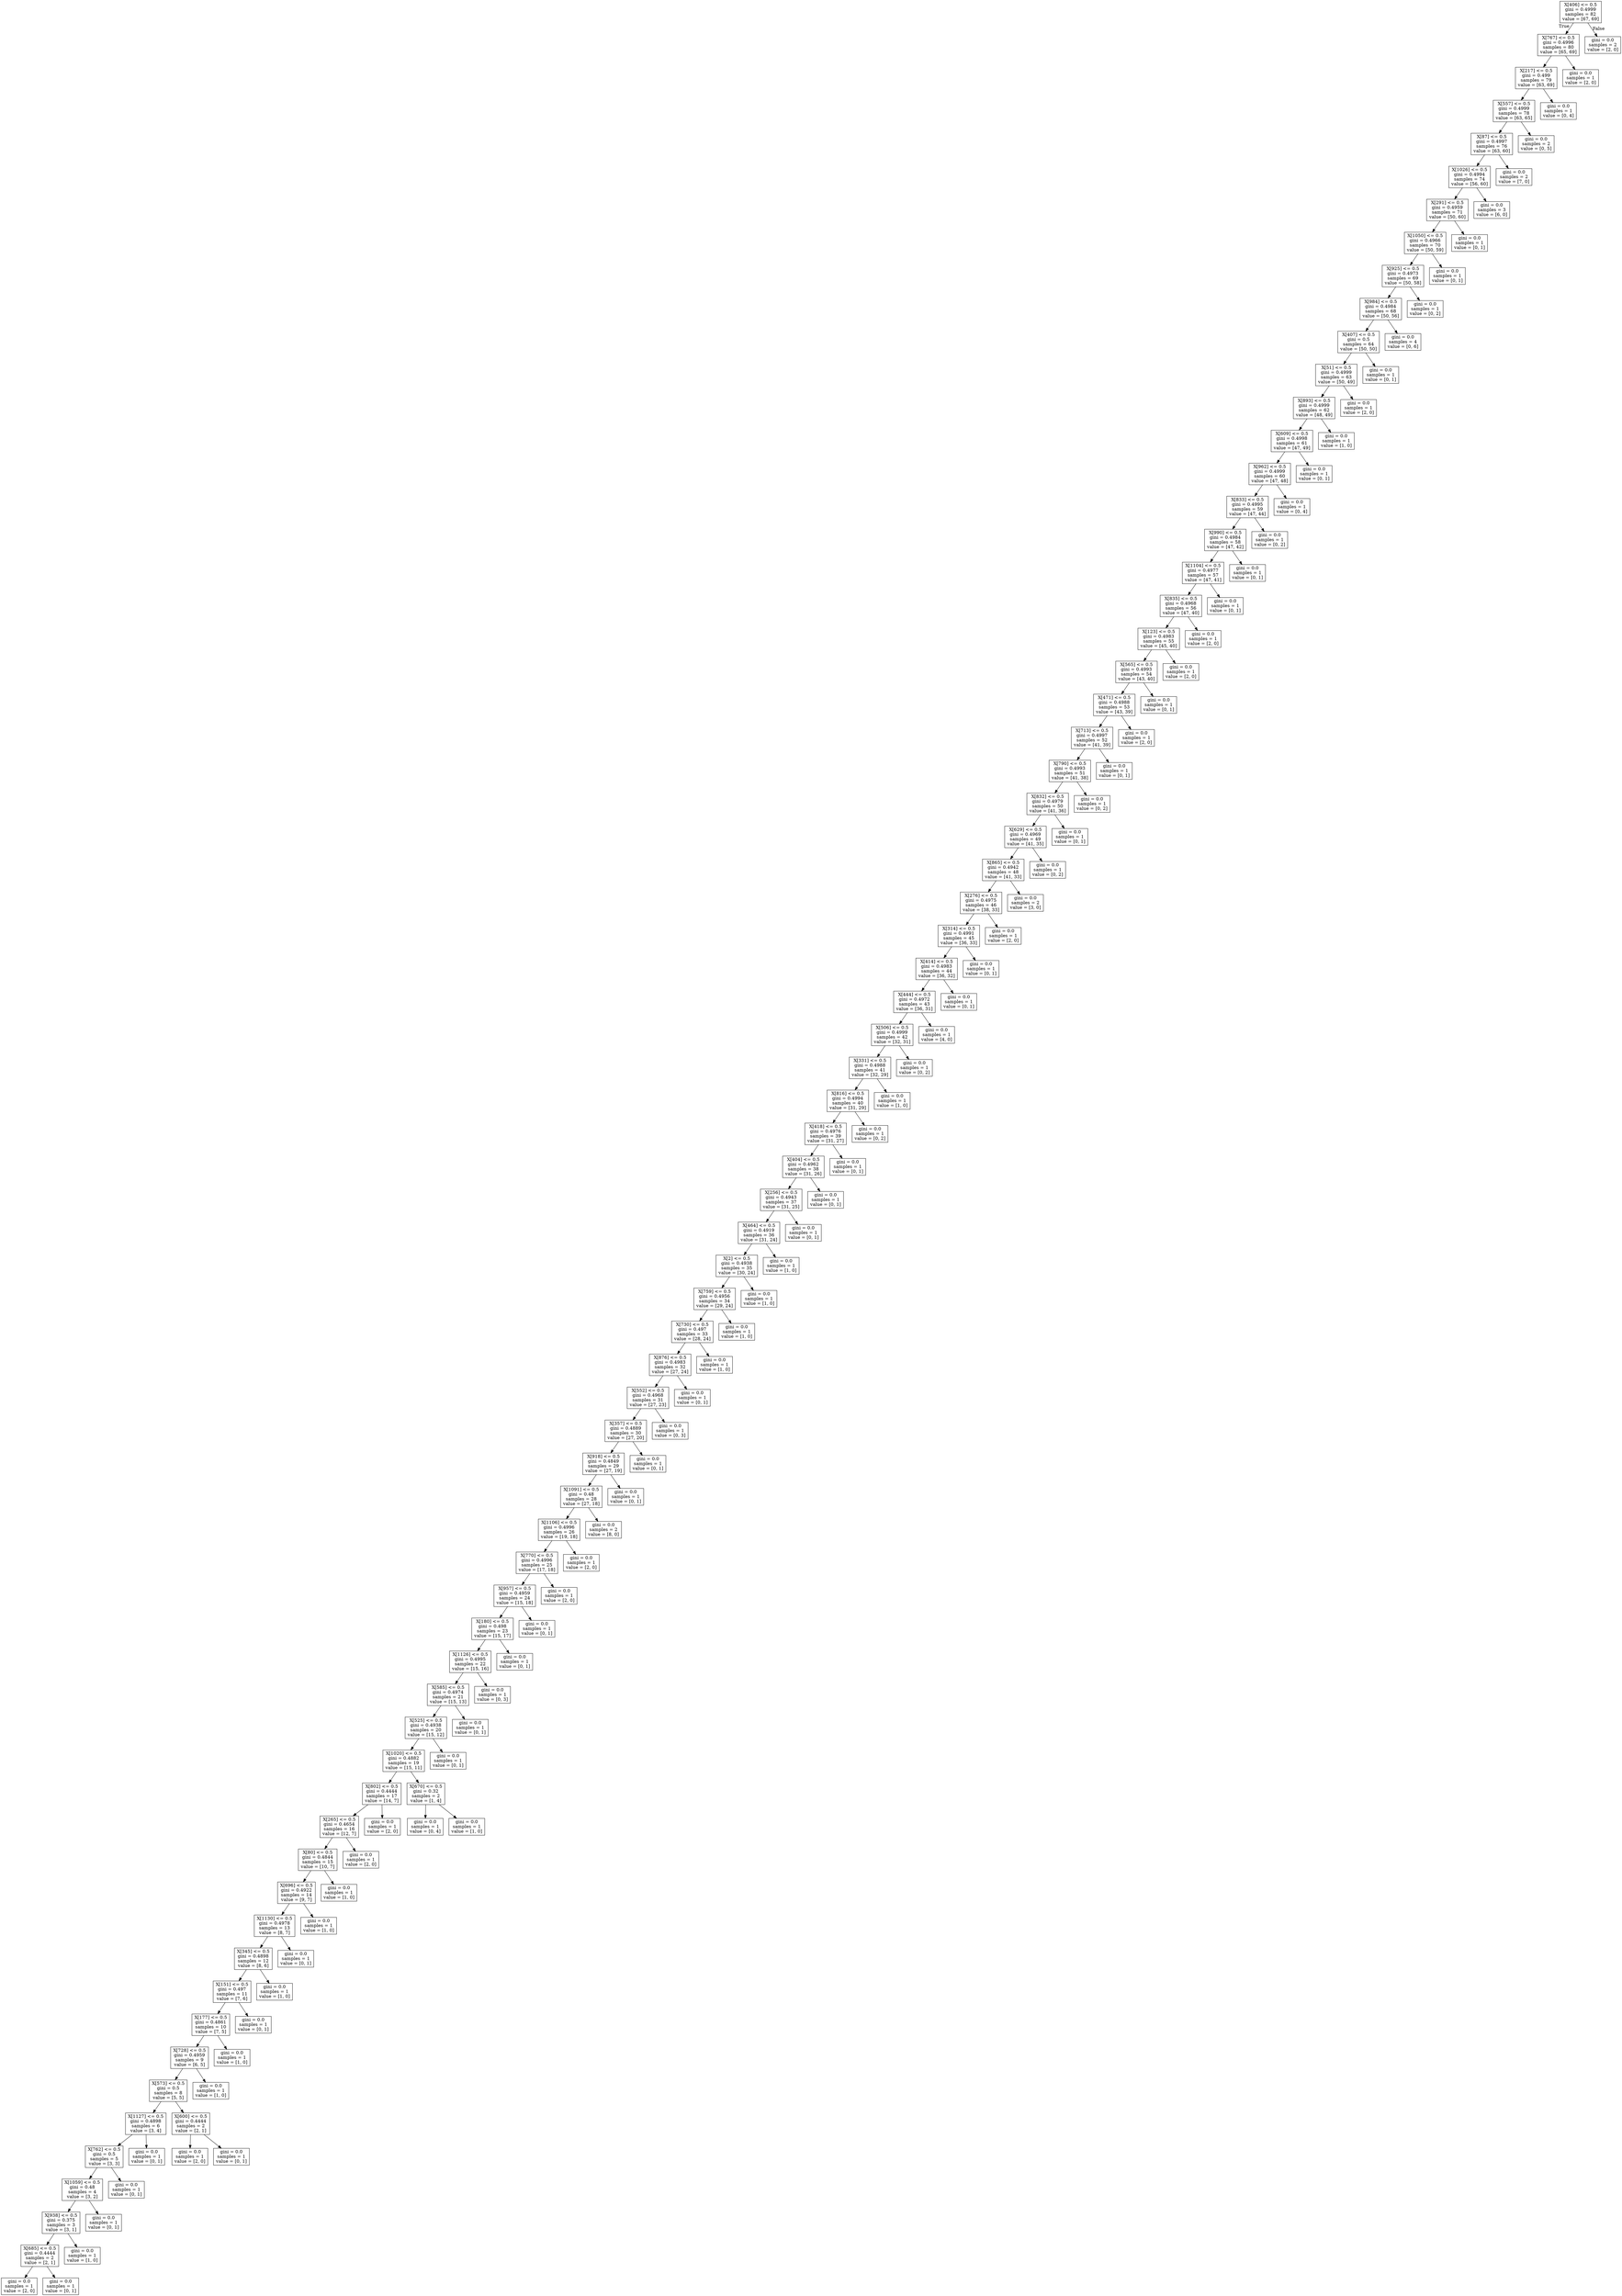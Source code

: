 digraph Tree {
node [shape=box] ;
0 [label="X[406] <= 0.5\ngini = 0.4999\nsamples = 82\nvalue = [67, 69]"] ;
1 [label="X[767] <= 0.5\ngini = 0.4996\nsamples = 80\nvalue = [65, 69]"] ;
0 -> 1 [labeldistance=2.5, labelangle=45, headlabel="True"] ;
2 [label="X[217] <= 0.5\ngini = 0.499\nsamples = 79\nvalue = [63, 69]"] ;
1 -> 2 ;
3 [label="X[557] <= 0.5\ngini = 0.4999\nsamples = 78\nvalue = [63, 65]"] ;
2 -> 3 ;
4 [label="X[87] <= 0.5\ngini = 0.4997\nsamples = 76\nvalue = [63, 60]"] ;
3 -> 4 ;
5 [label="X[1026] <= 0.5\ngini = 0.4994\nsamples = 74\nvalue = [56, 60]"] ;
4 -> 5 ;
6 [label="X[291] <= 0.5\ngini = 0.4959\nsamples = 71\nvalue = [50, 60]"] ;
5 -> 6 ;
7 [label="X[1050] <= 0.5\ngini = 0.4966\nsamples = 70\nvalue = [50, 59]"] ;
6 -> 7 ;
8 [label="X[925] <= 0.5\ngini = 0.4973\nsamples = 69\nvalue = [50, 58]"] ;
7 -> 8 ;
9 [label="X[984] <= 0.5\ngini = 0.4984\nsamples = 68\nvalue = [50, 56]"] ;
8 -> 9 ;
10 [label="X[407] <= 0.5\ngini = 0.5\nsamples = 64\nvalue = [50, 50]"] ;
9 -> 10 ;
11 [label="X[51] <= 0.5\ngini = 0.4999\nsamples = 63\nvalue = [50, 49]"] ;
10 -> 11 ;
12 [label="X[893] <= 0.5\ngini = 0.4999\nsamples = 62\nvalue = [48, 49]"] ;
11 -> 12 ;
13 [label="X[609] <= 0.5\ngini = 0.4998\nsamples = 61\nvalue = [47, 49]"] ;
12 -> 13 ;
14 [label="X[962] <= 0.5\ngini = 0.4999\nsamples = 60\nvalue = [47, 48]"] ;
13 -> 14 ;
15 [label="X[833] <= 0.5\ngini = 0.4995\nsamples = 59\nvalue = [47, 44]"] ;
14 -> 15 ;
16 [label="X[990] <= 0.5\ngini = 0.4984\nsamples = 58\nvalue = [47, 42]"] ;
15 -> 16 ;
17 [label="X[1104] <= 0.5\ngini = 0.4977\nsamples = 57\nvalue = [47, 41]"] ;
16 -> 17 ;
18 [label="X[835] <= 0.5\ngini = 0.4968\nsamples = 56\nvalue = [47, 40]"] ;
17 -> 18 ;
19 [label="X[123] <= 0.5\ngini = 0.4983\nsamples = 55\nvalue = [45, 40]"] ;
18 -> 19 ;
20 [label="X[565] <= 0.5\ngini = 0.4993\nsamples = 54\nvalue = [43, 40]"] ;
19 -> 20 ;
21 [label="X[471] <= 0.5\ngini = 0.4988\nsamples = 53\nvalue = [43, 39]"] ;
20 -> 21 ;
22 [label="X[713] <= 0.5\ngini = 0.4997\nsamples = 52\nvalue = [41, 39]"] ;
21 -> 22 ;
23 [label="X[790] <= 0.5\ngini = 0.4993\nsamples = 51\nvalue = [41, 38]"] ;
22 -> 23 ;
24 [label="X[832] <= 0.5\ngini = 0.4979\nsamples = 50\nvalue = [41, 36]"] ;
23 -> 24 ;
25 [label="X[629] <= 0.5\ngini = 0.4969\nsamples = 49\nvalue = [41, 35]"] ;
24 -> 25 ;
26 [label="X[865] <= 0.5\ngini = 0.4942\nsamples = 48\nvalue = [41, 33]"] ;
25 -> 26 ;
27 [label="X[276] <= 0.5\ngini = 0.4975\nsamples = 46\nvalue = [38, 33]"] ;
26 -> 27 ;
28 [label="X[314] <= 0.5\ngini = 0.4991\nsamples = 45\nvalue = [36, 33]"] ;
27 -> 28 ;
29 [label="X[414] <= 0.5\ngini = 0.4983\nsamples = 44\nvalue = [36, 32]"] ;
28 -> 29 ;
30 [label="X[444] <= 0.5\ngini = 0.4972\nsamples = 43\nvalue = [36, 31]"] ;
29 -> 30 ;
31 [label="X[506] <= 0.5\ngini = 0.4999\nsamples = 42\nvalue = [32, 31]"] ;
30 -> 31 ;
32 [label="X[331] <= 0.5\ngini = 0.4988\nsamples = 41\nvalue = [32, 29]"] ;
31 -> 32 ;
33 [label="X[816] <= 0.5\ngini = 0.4994\nsamples = 40\nvalue = [31, 29]"] ;
32 -> 33 ;
34 [label="X[418] <= 0.5\ngini = 0.4976\nsamples = 39\nvalue = [31, 27]"] ;
33 -> 34 ;
35 [label="X[404] <= 0.5\ngini = 0.4962\nsamples = 38\nvalue = [31, 26]"] ;
34 -> 35 ;
36 [label="X[256] <= 0.5\ngini = 0.4943\nsamples = 37\nvalue = [31, 25]"] ;
35 -> 36 ;
37 [label="X[464] <= 0.5\ngini = 0.4919\nsamples = 36\nvalue = [31, 24]"] ;
36 -> 37 ;
38 [label="X[2] <= 0.5\ngini = 0.4938\nsamples = 35\nvalue = [30, 24]"] ;
37 -> 38 ;
39 [label="X[759] <= 0.5\ngini = 0.4956\nsamples = 34\nvalue = [29, 24]"] ;
38 -> 39 ;
40 [label="X[730] <= 0.5\ngini = 0.497\nsamples = 33\nvalue = [28, 24]"] ;
39 -> 40 ;
41 [label="X[876] <= 0.5\ngini = 0.4983\nsamples = 32\nvalue = [27, 24]"] ;
40 -> 41 ;
42 [label="X[552] <= 0.5\ngini = 0.4968\nsamples = 31\nvalue = [27, 23]"] ;
41 -> 42 ;
43 [label="X[357] <= 0.5\ngini = 0.4889\nsamples = 30\nvalue = [27, 20]"] ;
42 -> 43 ;
44 [label="X[918] <= 0.5\ngini = 0.4849\nsamples = 29\nvalue = [27, 19]"] ;
43 -> 44 ;
45 [label="X[1091] <= 0.5\ngini = 0.48\nsamples = 28\nvalue = [27, 18]"] ;
44 -> 45 ;
46 [label="X[1106] <= 0.5\ngini = 0.4996\nsamples = 26\nvalue = [19, 18]"] ;
45 -> 46 ;
47 [label="X[770] <= 0.5\ngini = 0.4996\nsamples = 25\nvalue = [17, 18]"] ;
46 -> 47 ;
48 [label="X[957] <= 0.5\ngini = 0.4959\nsamples = 24\nvalue = [15, 18]"] ;
47 -> 48 ;
49 [label="X[180] <= 0.5\ngini = 0.498\nsamples = 23\nvalue = [15, 17]"] ;
48 -> 49 ;
50 [label="X[1126] <= 0.5\ngini = 0.4995\nsamples = 22\nvalue = [15, 16]"] ;
49 -> 50 ;
51 [label="X[585] <= 0.5\ngini = 0.4974\nsamples = 21\nvalue = [15, 13]"] ;
50 -> 51 ;
52 [label="X[525] <= 0.5\ngini = 0.4938\nsamples = 20\nvalue = [15, 12]"] ;
51 -> 52 ;
53 [label="X[1020] <= 0.5\ngini = 0.4882\nsamples = 19\nvalue = [15, 11]"] ;
52 -> 53 ;
54 [label="X[802] <= 0.5\ngini = 0.4444\nsamples = 17\nvalue = [14, 7]"] ;
53 -> 54 ;
55 [label="X[265] <= 0.5\ngini = 0.4654\nsamples = 16\nvalue = [12, 7]"] ;
54 -> 55 ;
56 [label="X[80] <= 0.5\ngini = 0.4844\nsamples = 15\nvalue = [10, 7]"] ;
55 -> 56 ;
57 [label="X[696] <= 0.5\ngini = 0.4922\nsamples = 14\nvalue = [9, 7]"] ;
56 -> 57 ;
58 [label="X[1130] <= 0.5\ngini = 0.4978\nsamples = 13\nvalue = [8, 7]"] ;
57 -> 58 ;
59 [label="X[345] <= 0.5\ngini = 0.4898\nsamples = 12\nvalue = [8, 6]"] ;
58 -> 59 ;
60 [label="X[151] <= 0.5\ngini = 0.497\nsamples = 11\nvalue = [7, 6]"] ;
59 -> 60 ;
61 [label="X[177] <= 0.5\ngini = 0.4861\nsamples = 10\nvalue = [7, 5]"] ;
60 -> 61 ;
62 [label="X[728] <= 0.5\ngini = 0.4959\nsamples = 9\nvalue = [6, 5]"] ;
61 -> 62 ;
63 [label="X[573] <= 0.5\ngini = 0.5\nsamples = 8\nvalue = [5, 5]"] ;
62 -> 63 ;
64 [label="X[1127] <= 0.5\ngini = 0.4898\nsamples = 6\nvalue = [3, 4]"] ;
63 -> 64 ;
65 [label="X[762] <= 0.5\ngini = 0.5\nsamples = 5\nvalue = [3, 3]"] ;
64 -> 65 ;
66 [label="X[1059] <= 0.5\ngini = 0.48\nsamples = 4\nvalue = [3, 2]"] ;
65 -> 66 ;
67 [label="X[938] <= 0.5\ngini = 0.375\nsamples = 3\nvalue = [3, 1]"] ;
66 -> 67 ;
68 [label="X[685] <= 0.5\ngini = 0.4444\nsamples = 2\nvalue = [2, 1]"] ;
67 -> 68 ;
69 [label="gini = 0.0\nsamples = 1\nvalue = [2, 0]"] ;
68 -> 69 ;
70 [label="gini = 0.0\nsamples = 1\nvalue = [0, 1]"] ;
68 -> 70 ;
71 [label="gini = 0.0\nsamples = 1\nvalue = [1, 0]"] ;
67 -> 71 ;
72 [label="gini = 0.0\nsamples = 1\nvalue = [0, 1]"] ;
66 -> 72 ;
73 [label="gini = 0.0\nsamples = 1\nvalue = [0, 1]"] ;
65 -> 73 ;
74 [label="gini = 0.0\nsamples = 1\nvalue = [0, 1]"] ;
64 -> 74 ;
75 [label="X[600] <= 0.5\ngini = 0.4444\nsamples = 2\nvalue = [2, 1]"] ;
63 -> 75 ;
76 [label="gini = 0.0\nsamples = 1\nvalue = [2, 0]"] ;
75 -> 76 ;
77 [label="gini = 0.0\nsamples = 1\nvalue = [0, 1]"] ;
75 -> 77 ;
78 [label="gini = 0.0\nsamples = 1\nvalue = [1, 0]"] ;
62 -> 78 ;
79 [label="gini = 0.0\nsamples = 1\nvalue = [1, 0]"] ;
61 -> 79 ;
80 [label="gini = 0.0\nsamples = 1\nvalue = [0, 1]"] ;
60 -> 80 ;
81 [label="gini = 0.0\nsamples = 1\nvalue = [1, 0]"] ;
59 -> 81 ;
82 [label="gini = 0.0\nsamples = 1\nvalue = [0, 1]"] ;
58 -> 82 ;
83 [label="gini = 0.0\nsamples = 1\nvalue = [1, 0]"] ;
57 -> 83 ;
84 [label="gini = 0.0\nsamples = 1\nvalue = [1, 0]"] ;
56 -> 84 ;
85 [label="gini = 0.0\nsamples = 1\nvalue = [2, 0]"] ;
55 -> 85 ;
86 [label="gini = 0.0\nsamples = 1\nvalue = [2, 0]"] ;
54 -> 86 ;
87 [label="X[670] <= 0.5\ngini = 0.32\nsamples = 2\nvalue = [1, 4]"] ;
53 -> 87 ;
88 [label="gini = 0.0\nsamples = 1\nvalue = [0, 4]"] ;
87 -> 88 ;
89 [label="gini = 0.0\nsamples = 1\nvalue = [1, 0]"] ;
87 -> 89 ;
90 [label="gini = 0.0\nsamples = 1\nvalue = [0, 1]"] ;
52 -> 90 ;
91 [label="gini = 0.0\nsamples = 1\nvalue = [0, 1]"] ;
51 -> 91 ;
92 [label="gini = 0.0\nsamples = 1\nvalue = [0, 3]"] ;
50 -> 92 ;
93 [label="gini = 0.0\nsamples = 1\nvalue = [0, 1]"] ;
49 -> 93 ;
94 [label="gini = 0.0\nsamples = 1\nvalue = [0, 1]"] ;
48 -> 94 ;
95 [label="gini = 0.0\nsamples = 1\nvalue = [2, 0]"] ;
47 -> 95 ;
96 [label="gini = 0.0\nsamples = 1\nvalue = [2, 0]"] ;
46 -> 96 ;
97 [label="gini = 0.0\nsamples = 2\nvalue = [8, 0]"] ;
45 -> 97 ;
98 [label="gini = 0.0\nsamples = 1\nvalue = [0, 1]"] ;
44 -> 98 ;
99 [label="gini = 0.0\nsamples = 1\nvalue = [0, 1]"] ;
43 -> 99 ;
100 [label="gini = 0.0\nsamples = 1\nvalue = [0, 3]"] ;
42 -> 100 ;
101 [label="gini = 0.0\nsamples = 1\nvalue = [0, 1]"] ;
41 -> 101 ;
102 [label="gini = 0.0\nsamples = 1\nvalue = [1, 0]"] ;
40 -> 102 ;
103 [label="gini = 0.0\nsamples = 1\nvalue = [1, 0]"] ;
39 -> 103 ;
104 [label="gini = 0.0\nsamples = 1\nvalue = [1, 0]"] ;
38 -> 104 ;
105 [label="gini = 0.0\nsamples = 1\nvalue = [1, 0]"] ;
37 -> 105 ;
106 [label="gini = 0.0\nsamples = 1\nvalue = [0, 1]"] ;
36 -> 106 ;
107 [label="gini = 0.0\nsamples = 1\nvalue = [0, 1]"] ;
35 -> 107 ;
108 [label="gini = 0.0\nsamples = 1\nvalue = [0, 1]"] ;
34 -> 108 ;
109 [label="gini = 0.0\nsamples = 1\nvalue = [0, 2]"] ;
33 -> 109 ;
110 [label="gini = 0.0\nsamples = 1\nvalue = [1, 0]"] ;
32 -> 110 ;
111 [label="gini = 0.0\nsamples = 1\nvalue = [0, 2]"] ;
31 -> 111 ;
112 [label="gini = 0.0\nsamples = 1\nvalue = [4, 0]"] ;
30 -> 112 ;
113 [label="gini = 0.0\nsamples = 1\nvalue = [0, 1]"] ;
29 -> 113 ;
114 [label="gini = 0.0\nsamples = 1\nvalue = [0, 1]"] ;
28 -> 114 ;
115 [label="gini = 0.0\nsamples = 1\nvalue = [2, 0]"] ;
27 -> 115 ;
116 [label="gini = 0.0\nsamples = 2\nvalue = [3, 0]"] ;
26 -> 116 ;
117 [label="gini = 0.0\nsamples = 1\nvalue = [0, 2]"] ;
25 -> 117 ;
118 [label="gini = 0.0\nsamples = 1\nvalue = [0, 1]"] ;
24 -> 118 ;
119 [label="gini = 0.0\nsamples = 1\nvalue = [0, 2]"] ;
23 -> 119 ;
120 [label="gini = 0.0\nsamples = 1\nvalue = [0, 1]"] ;
22 -> 120 ;
121 [label="gini = 0.0\nsamples = 1\nvalue = [2, 0]"] ;
21 -> 121 ;
122 [label="gini = 0.0\nsamples = 1\nvalue = [0, 1]"] ;
20 -> 122 ;
123 [label="gini = 0.0\nsamples = 1\nvalue = [2, 0]"] ;
19 -> 123 ;
124 [label="gini = 0.0\nsamples = 1\nvalue = [2, 0]"] ;
18 -> 124 ;
125 [label="gini = 0.0\nsamples = 1\nvalue = [0, 1]"] ;
17 -> 125 ;
126 [label="gini = 0.0\nsamples = 1\nvalue = [0, 1]"] ;
16 -> 126 ;
127 [label="gini = 0.0\nsamples = 1\nvalue = [0, 2]"] ;
15 -> 127 ;
128 [label="gini = 0.0\nsamples = 1\nvalue = [0, 4]"] ;
14 -> 128 ;
129 [label="gini = 0.0\nsamples = 1\nvalue = [0, 1]"] ;
13 -> 129 ;
130 [label="gini = 0.0\nsamples = 1\nvalue = [1, 0]"] ;
12 -> 130 ;
131 [label="gini = 0.0\nsamples = 1\nvalue = [2, 0]"] ;
11 -> 131 ;
132 [label="gini = 0.0\nsamples = 1\nvalue = [0, 1]"] ;
10 -> 132 ;
133 [label="gini = 0.0\nsamples = 4\nvalue = [0, 6]"] ;
9 -> 133 ;
134 [label="gini = 0.0\nsamples = 1\nvalue = [0, 2]"] ;
8 -> 134 ;
135 [label="gini = 0.0\nsamples = 1\nvalue = [0, 1]"] ;
7 -> 135 ;
136 [label="gini = 0.0\nsamples = 1\nvalue = [0, 1]"] ;
6 -> 136 ;
137 [label="gini = 0.0\nsamples = 3\nvalue = [6, 0]"] ;
5 -> 137 ;
138 [label="gini = 0.0\nsamples = 2\nvalue = [7, 0]"] ;
4 -> 138 ;
139 [label="gini = 0.0\nsamples = 2\nvalue = [0, 5]"] ;
3 -> 139 ;
140 [label="gini = 0.0\nsamples = 1\nvalue = [0, 4]"] ;
2 -> 140 ;
141 [label="gini = 0.0\nsamples = 1\nvalue = [2, 0]"] ;
1 -> 141 ;
142 [label="gini = 0.0\nsamples = 2\nvalue = [2, 0]"] ;
0 -> 142 [labeldistance=2.5, labelangle=-45, headlabel="False"] ;
}